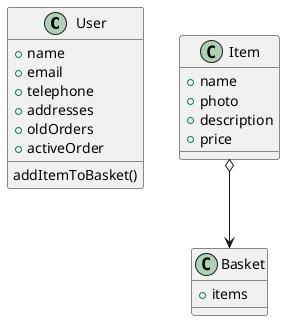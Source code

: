 @startuml getirClone classDiagram
class User {
+name
+email
+telephone
+addresses
+oldOrders
+activeOrder

addItemToBasket()


}

class Item {
+name
+photo
+description
+price

}

class Basket{
+items

}
Item o-->Basket



@enduml

